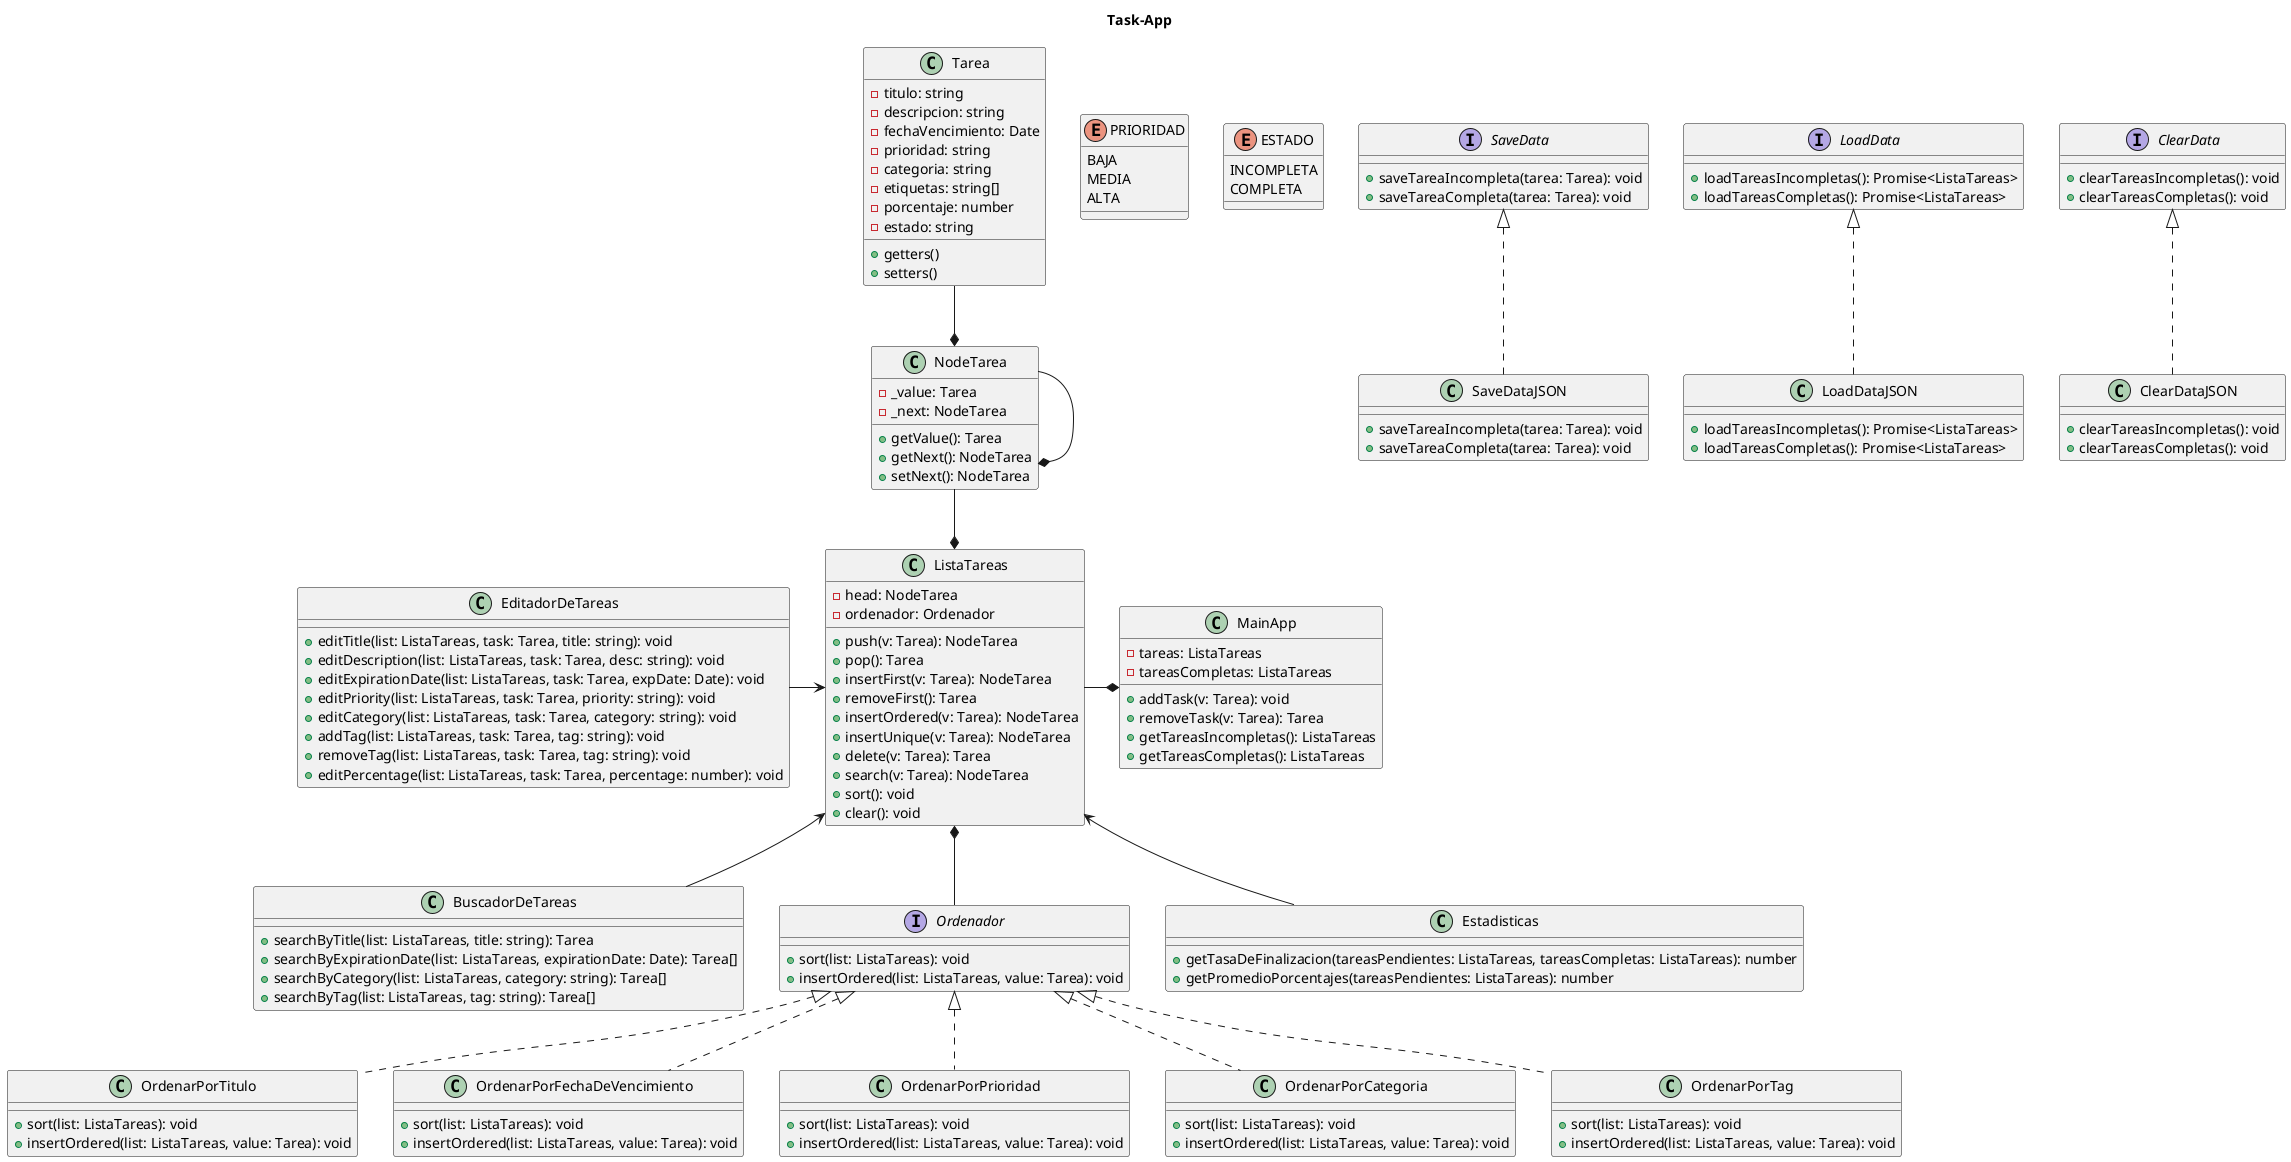 @startuml TPTaskDiagrama

title Task-App

class Tarea {
    - titulo: string
    - descripcion: string
    - fechaVencimiento: Date
    - prioridad: string
    - categoria: string
    - etiquetas: string[]
    - porcentaje: number
    - estado: string

    + getters()
    + setters()
}

enum PRIORIDAD {
    BAJA
    MEDIA
    ALTA 
}

enum ESTADO {
    INCOMPLETA
    COMPLETA
}

class NodeTarea {
    - _value: Tarea
    - _next: NodeTarea

    + getValue(): Tarea 
    + getNext(): NodeTarea
    + setNext(): NodeTarea
}

class ListaTareas {
    - head: NodeTarea
    - ordenador: Ordenador

    + push(v: Tarea): NodeTarea
    + pop(): Tarea
    + insertFirst(v: Tarea): NodeTarea
    + removeFirst(): Tarea
    + insertOrdered(v: Tarea): NodeTarea
    + insertUnique(v: Tarea): NodeTarea
    + delete(v: Tarea): Tarea
    + search(v: Tarea): NodeTarea
    + sort(): void 
    + clear(): void
}

class MainApp {
    - tareas: ListaTareas
    - tareasCompletas: ListaTareas

    + addTask(v: Tarea): void
    + removeTask(v: Tarea): Tarea
    + getTareasIncompletas(): ListaTareas
    + getTareasCompletas(): ListaTareas
}

class EditadorDeTareas {
    + editTitle(list: ListaTareas, task: Tarea, title: string): void
    + editDescription(list: ListaTareas, task: Tarea, desc: string): void
    + editExpirationDate(list: ListaTareas, task: Tarea, expDate: Date): void
    + editPriority(list: ListaTareas, task: Tarea, priority: string): void
    + editCategory(list: ListaTareas, task: Tarea, category: string): void
    + addTag(list: ListaTareas, task: Tarea, tag: string): void
    + removeTag(list: ListaTareas, task: Tarea, tag: string): void
    + editPercentage(list: ListaTareas, task: Tarea, percentage: number): void
}

class BuscadorDeTareas {
    + searchByTitle(list: ListaTareas, title: string): Tarea
    + searchByExpirationDate(list: ListaTareas, expirationDate: Date): Tarea[]
    + searchByCategory(list: ListaTareas, category: string): Tarea[]
    + searchByTag(list: ListaTareas, tag: string): Tarea[]
}

interface Ordenador {
    + sort(list: ListaTareas): void
    + insertOrdered(list: ListaTareas, value: Tarea): void
}

class OrdenarPorTitulo implements Ordenador {
    + sort(list: ListaTareas): void
    + insertOrdered(list: ListaTareas, value: Tarea): void
}

class OrdenarPorFechaDeVencimiento implements Ordenador {
    + sort(list: ListaTareas): void
    + insertOrdered(list: ListaTareas, value: Tarea): void
}

class OrdenarPorPrioridad implements Ordenador {
    + sort(list: ListaTareas): void
    + insertOrdered(list: ListaTareas, value: Tarea): void
}

class OrdenarPorCategoria implements Ordenador {
    + sort(list: ListaTareas): void
    + insertOrdered(list: ListaTareas, value: Tarea): void
}

class OrdenarPorTag implements Ordenador {
    + sort(list: ListaTareas): void
    + insertOrdered(list: ListaTareas, value: Tarea): void
}

interface SaveData {
    + saveTareaIncompleta(tarea: Tarea): void
    + saveTareaCompleta(tarea: Tarea): void
}

class SaveDataJSON implements SaveData {
    + saveTareaIncompleta(tarea: Tarea): void
    + saveTareaCompleta(tarea: Tarea): void
}

interface LoadData {
    + loadTareasIncompletas(): Promise<ListaTareas>
    + loadTareasCompletas(): Promise<ListaTareas>
}

class LoadDataJSON implements LoadData {
    + loadTareasIncompletas(): Promise<ListaTareas>
    + loadTareasCompletas(): Promise<ListaTareas>
}

interface ClearData {
    + clearTareasIncompletas(): void
    + clearTareasCompletas(): void
}

class ClearDataJSON implements ClearData {
    + clearTareasIncompletas(): void
    + clearTareasCompletas(): void
}

class Estadisticas {
    + getTasaDeFinalizacion(tareasPendientes: ListaTareas, tareasCompletas: ListaTareas): number
    + getPromedioPorcentajes(tareasPendientes: ListaTareas): number
}

Tarea --* NodeTarea
NodeTarea --* NodeTarea
NodeTarea --* ListaTareas
ListaTareas -r-* MainApp
EditadorDeTareas -r-> ListaTareas
BuscadorDeTareas -u-> ListaTareas
Ordenador -u-* ListaTareas
Estadisticas -u-> ListaTareas


@enduml